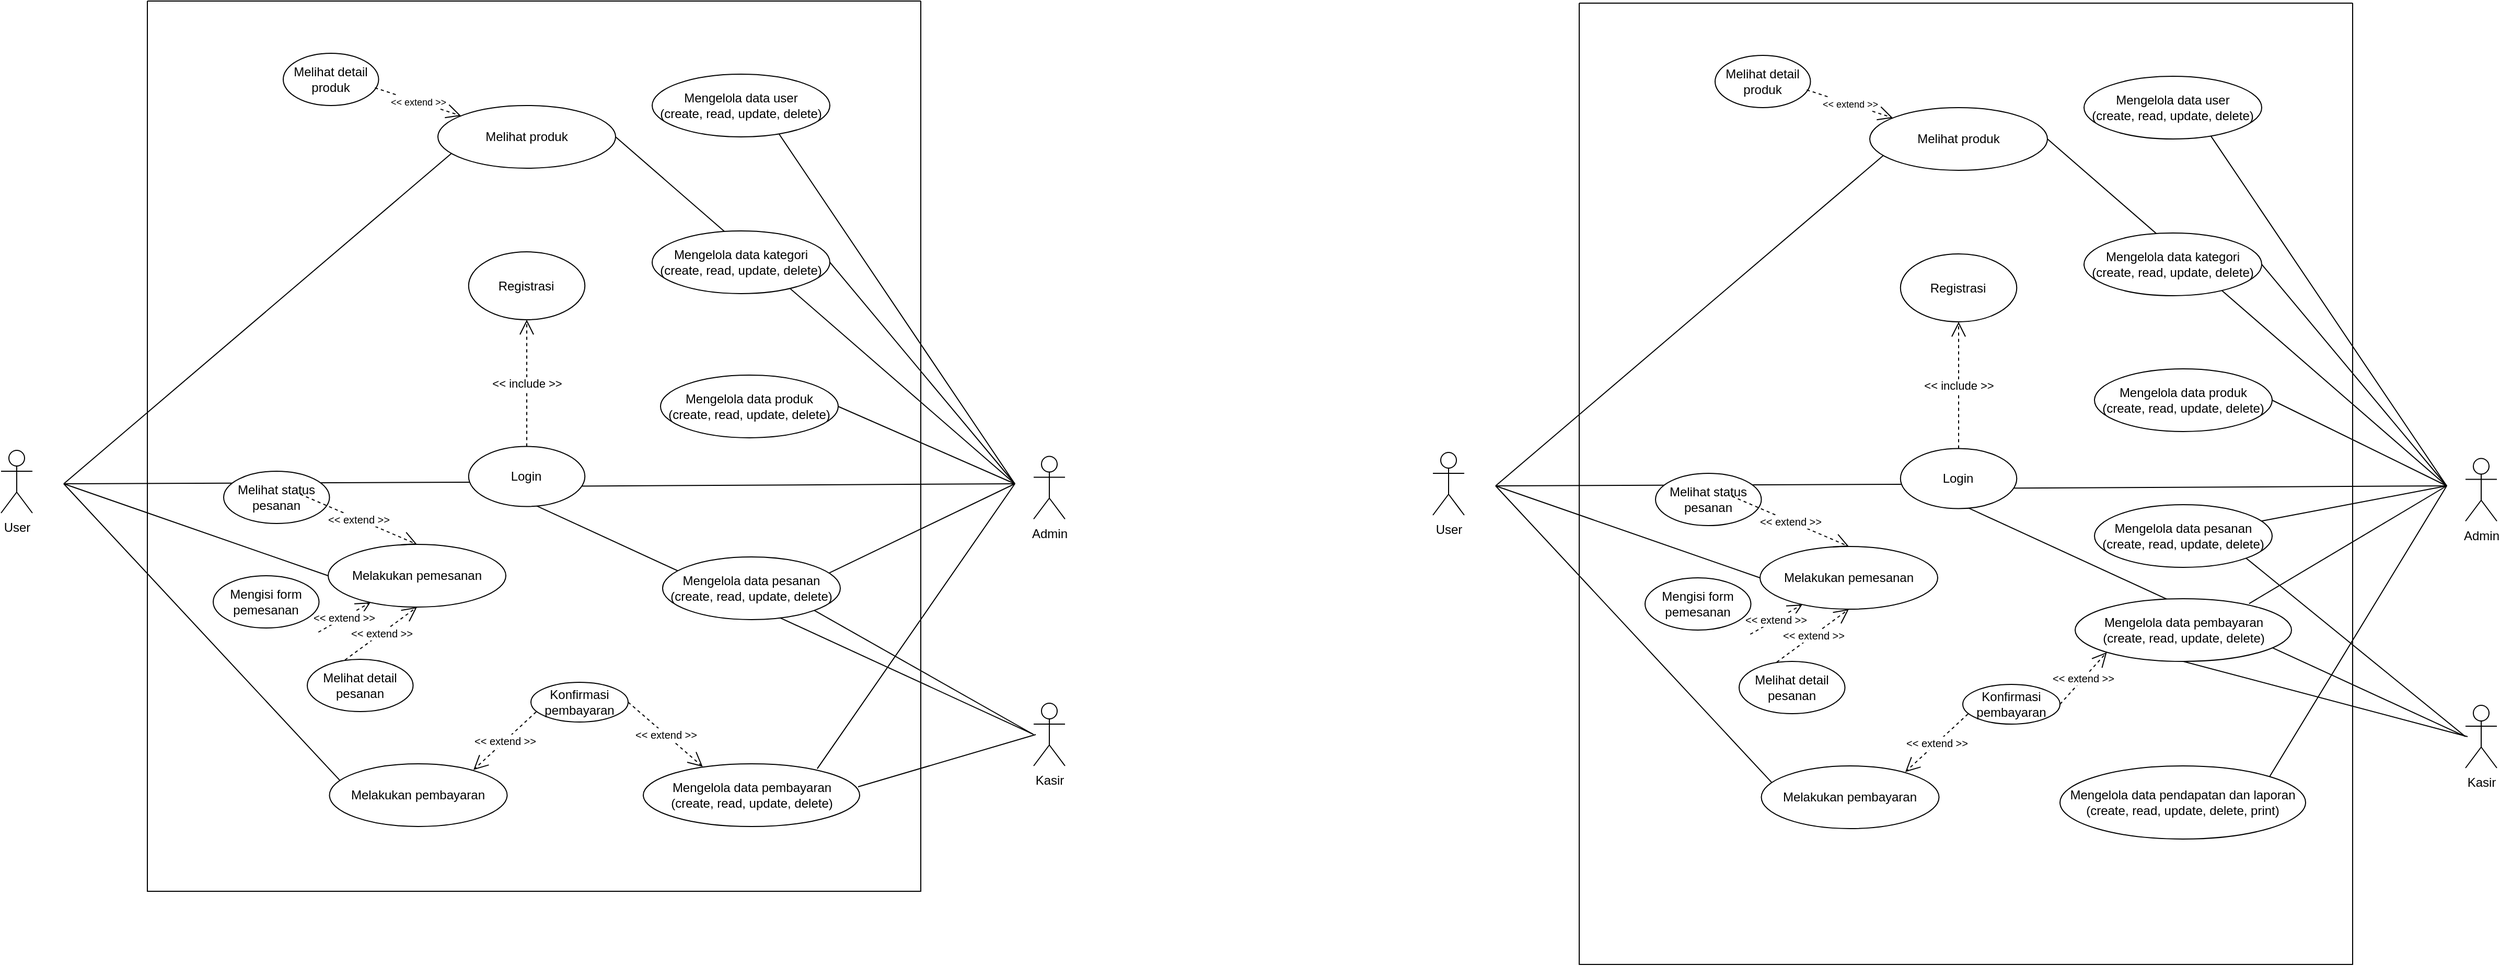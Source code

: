 <mxfile version="21.7.2" type="github">
  <diagram name="Halaman-1" id="SpSvkP5DoRW-E338OvqQ">
    <mxGraphModel dx="1706" dy="1086" grid="1" gridSize="10" guides="1" tooltips="1" connect="1" arrows="1" fold="1" page="1" pageScale="1" pageWidth="827" pageHeight="1169" math="0" shadow="0">
      <root>
        <mxCell id="0" />
        <mxCell id="1" parent="0" />
        <mxCell id="OLCK0erQXkYcPKT3nIOD-5" value="" style="endArrow=none;html=1;rounded=0;exitX=0.563;exitY=0.97;exitDx=0;exitDy=0;exitPerimeter=0;" edge="1" parent="1" source="BRkl_YbtjnHXMuviLTS4-8">
          <mxGeometry width="50" height="50" relative="1" as="geometry">
            <mxPoint x="1199" y="769.997" as="sourcePoint" />
            <mxPoint x="1307" y="829.42" as="targetPoint" />
          </mxGeometry>
        </mxCell>
        <mxCell id="BRkl_YbtjnHXMuviLTS4-3" value="Admin" style="shape=umlActor;verticalLabelPosition=bottom;verticalAlign=top;html=1;outlineConnect=0;" parent="1" vertex="1">
          <mxGeometry x="1308" y="563.75" width="30" height="60" as="geometry" />
        </mxCell>
        <mxCell id="BRkl_YbtjnHXMuviLTS4-7" value="User" style="shape=umlActor;verticalLabelPosition=bottom;verticalAlign=top;html=1;outlineConnect=0;" parent="1" vertex="1">
          <mxGeometry x="320" y="558" width="30" height="60" as="geometry" />
        </mxCell>
        <mxCell id="BRkl_YbtjnHXMuviLTS4-40" value="" style="endArrow=none;html=1;rounded=0;entryX=0.006;entryY=0.596;entryDx=0;entryDy=0;entryPerimeter=0;" parent="1" target="BRkl_YbtjnHXMuviLTS4-8" edge="1">
          <mxGeometry width="50" height="50" relative="1" as="geometry">
            <mxPoint x="380" y="590" as="sourcePoint" />
            <mxPoint x="740" y="590" as="targetPoint" />
          </mxGeometry>
        </mxCell>
        <mxCell id="BRkl_YbtjnHXMuviLTS4-41" value="" style="endArrow=none;html=1;rounded=0;" parent="1" edge="1">
          <mxGeometry width="50" height="50" relative="1" as="geometry">
            <mxPoint x="850.62" y="592.33" as="sourcePoint" />
            <mxPoint x="1290" y="590" as="targetPoint" />
          </mxGeometry>
        </mxCell>
        <mxCell id="BRkl_YbtjnHXMuviLTS4-42" value="" style="endArrow=none;html=1;rounded=0;exitX=1;exitY=0.5;exitDx=0;exitDy=0;" parent="1" source="BRkl_YbtjnHXMuviLTS4-15" edge="1">
          <mxGeometry width="50" height="50" relative="1" as="geometry">
            <mxPoint x="1120" y="519.66" as="sourcePoint" />
            <mxPoint x="1290" y="590" as="targetPoint" />
          </mxGeometry>
        </mxCell>
        <mxCell id="BRkl_YbtjnHXMuviLTS4-43" value="" style="endArrow=none;html=1;rounded=0;exitX=1;exitY=0.5;exitDx=0;exitDy=0;" parent="1" source="BRkl_YbtjnHXMuviLTS4-14" edge="1">
          <mxGeometry width="50" height="50" relative="1" as="geometry">
            <mxPoint x="1120" y="410.0" as="sourcePoint" />
            <mxPoint x="1290" y="590" as="targetPoint" />
          </mxGeometry>
        </mxCell>
        <mxCell id="BRkl_YbtjnHXMuviLTS4-44" value="" style="endArrow=none;html=1;rounded=0;exitX=0.708;exitY=0.928;exitDx=0;exitDy=0;exitPerimeter=0;" parent="1" source="BRkl_YbtjnHXMuviLTS4-12" edge="1">
          <mxGeometry width="50" height="50" relative="1" as="geometry">
            <mxPoint x="1120" y="300.0" as="sourcePoint" />
            <mxPoint x="1290" y="590" as="targetPoint" />
          </mxGeometry>
        </mxCell>
        <mxCell id="BRkl_YbtjnHXMuviLTS4-45" value="" style="endArrow=none;html=1;rounded=0;exitX=0.929;exitY=0.267;exitDx=0;exitDy=0;exitPerimeter=0;" parent="1" source="BRkl_YbtjnHXMuviLTS4-16" edge="1">
          <mxGeometry width="50" height="50" relative="1" as="geometry">
            <mxPoint x="1120" y="660.0" as="sourcePoint" />
            <mxPoint x="1290" y="590" as="targetPoint" />
          </mxGeometry>
        </mxCell>
        <mxCell id="BRkl_YbtjnHXMuviLTS4-46" value="" style="endArrow=none;html=1;rounded=0;exitX=0.804;exitY=0.078;exitDx=0;exitDy=0;exitPerimeter=0;" parent="1" source="BRkl_YbtjnHXMuviLTS4-17" edge="1">
          <mxGeometry width="50" height="50" relative="1" as="geometry">
            <mxPoint x="1120" y="770.0" as="sourcePoint" />
            <mxPoint x="1290" y="590" as="targetPoint" />
          </mxGeometry>
        </mxCell>
        <mxCell id="BRkl_YbtjnHXMuviLTS4-48" value="" style="endArrow=none;html=1;rounded=0;exitX=1;exitY=0.5;exitDx=0;exitDy=0;" parent="1" source="BRkl_YbtjnHXMuviLTS4-20" edge="1">
          <mxGeometry width="50" height="50" relative="1" as="geometry">
            <mxPoint x="861.25" y="320.0" as="sourcePoint" />
            <mxPoint x="1290" y="590" as="targetPoint" />
          </mxGeometry>
        </mxCell>
        <mxCell id="BRkl_YbtjnHXMuviLTS4-51" value="" style="endArrow=none;html=1;rounded=0;entryX=0.063;entryY=0.278;entryDx=0;entryDy=0;entryPerimeter=0;" parent="1" target="BRkl_YbtjnHXMuviLTS4-21" edge="1">
          <mxGeometry width="50" height="50" relative="1" as="geometry">
            <mxPoint x="380" y="590" as="sourcePoint" />
            <mxPoint x="500" y="880" as="targetPoint" />
          </mxGeometry>
        </mxCell>
        <mxCell id="BRkl_YbtjnHXMuviLTS4-52" value="" style="endArrow=none;html=1;rounded=0;entryX=0;entryY=0.5;entryDx=0;entryDy=0;" parent="1" target="BRkl_YbtjnHXMuviLTS4-19" edge="1">
          <mxGeometry width="50" height="50" relative="1" as="geometry">
            <mxPoint x="380" y="590" as="sourcePoint" />
            <mxPoint x="550" y="843.5" as="targetPoint" />
          </mxGeometry>
        </mxCell>
        <mxCell id="BRkl_YbtjnHXMuviLTS4-53" value="" style="endArrow=none;html=1;rounded=0;entryX=0.075;entryY=0.767;entryDx=0;entryDy=0;entryPerimeter=0;" parent="1" target="BRkl_YbtjnHXMuviLTS4-20" edge="1">
          <mxGeometry width="50" height="50" relative="1" as="geometry">
            <mxPoint x="380" y="590" as="sourcePoint" />
            <mxPoint x="691" y="725" as="targetPoint" />
          </mxGeometry>
        </mxCell>
        <mxCell id="BRkl_YbtjnHXMuviLTS4-59" value="" style="swimlane;startSize=0;" parent="1" vertex="1">
          <mxGeometry x="460" y="128" width="740" height="852" as="geometry" />
        </mxCell>
        <mxCell id="BRkl_YbtjnHXMuviLTS4-27" value="Melihat detail pesanan" style="ellipse;whiteSpace=wrap;html=1;" parent="BRkl_YbtjnHXMuviLTS4-59" vertex="1">
          <mxGeometry x="153" y="630" width="101.25" height="50" as="geometry" />
        </mxCell>
        <mxCell id="BRkl_YbtjnHXMuviLTS4-19" value="Melakukan pemesanan" style="ellipse;whiteSpace=wrap;html=1;" parent="BRkl_YbtjnHXMuviLTS4-59" vertex="1">
          <mxGeometry x="173" y="520" width="170" height="60" as="geometry" />
        </mxCell>
        <mxCell id="BRkl_YbtjnHXMuviLTS4-62" value="&lt;font style=&quot;font-size: 10px;&quot;&gt;&amp;lt;&amp;lt; extend &amp;gt;&amp;gt;&lt;/font&gt;" style="endArrow=open;endSize=12;dashed=1;html=1;rounded=0;exitX=0.356;exitY=0.013;exitDx=0;exitDy=0;entryX=0.5;entryY=1;entryDx=0;entryDy=0;exitPerimeter=0;" parent="BRkl_YbtjnHXMuviLTS4-59" source="BRkl_YbtjnHXMuviLTS4-27" target="BRkl_YbtjnHXMuviLTS4-19" edge="1">
          <mxGeometry width="160" relative="1" as="geometry">
            <mxPoint x="135.87" y="614" as="sourcePoint" />
            <mxPoint x="199.87" y="540" as="targetPoint" />
          </mxGeometry>
        </mxCell>
        <mxCell id="BRkl_YbtjnHXMuviLTS4-63" value="&lt;font style=&quot;font-size: 10px;&quot;&gt;&amp;lt;&amp;lt; extend &amp;gt;&amp;gt;&lt;/font&gt;" style="endArrow=open;endSize=12;dashed=1;html=1;rounded=0;exitX=0.994;exitY=0.68;exitDx=0;exitDy=0;exitPerimeter=0;" parent="BRkl_YbtjnHXMuviLTS4-59" target="BRkl_YbtjnHXMuviLTS4-19" edge="1">
          <mxGeometry width="160" relative="1" as="geometry">
            <mxPoint x="163.642" y="604" as="sourcePoint" />
            <mxPoint x="197" y="506" as="targetPoint" />
          </mxGeometry>
        </mxCell>
        <mxCell id="BRkl_YbtjnHXMuviLTS4-28" value="Melihat status pesanan" style="ellipse;whiteSpace=wrap;html=1;" parent="BRkl_YbtjnHXMuviLTS4-59" vertex="1">
          <mxGeometry x="73" y="450" width="101.25" height="50" as="geometry" />
        </mxCell>
        <mxCell id="BRkl_YbtjnHXMuviLTS4-64" value="&lt;font style=&quot;font-size: 10px;&quot;&gt;&amp;lt;&amp;lt; extend &amp;gt;&amp;gt;&lt;/font&gt;" style="endArrow=open;endSize=12;dashed=1;html=1;rounded=0;exitX=0.724;exitY=0.04;exitDx=0;exitDy=0;entryX=0.5;entryY=0;entryDx=0;entryDy=0;exitPerimeter=0;" parent="BRkl_YbtjnHXMuviLTS4-59" target="BRkl_YbtjnHXMuviLTS4-19" edge="1">
          <mxGeometry width="160" relative="1" as="geometry">
            <mxPoint x="146.305" y="472" as="sourcePoint" />
            <mxPoint x="227" y="408" as="targetPoint" />
          </mxGeometry>
        </mxCell>
        <mxCell id="BRkl_YbtjnHXMuviLTS4-25" value="Mengisi form pemesanan" style="ellipse;whiteSpace=wrap;html=1;" parent="BRkl_YbtjnHXMuviLTS4-59" vertex="1">
          <mxGeometry x="63" y="550" width="101.25" height="50" as="geometry" />
        </mxCell>
        <mxCell id="BRkl_YbtjnHXMuviLTS4-12" value="Mengelola data user&lt;br&gt;(create, read, update, delete)" style="ellipse;whiteSpace=wrap;html=1;" parent="BRkl_YbtjnHXMuviLTS4-59" vertex="1">
          <mxGeometry x="483" y="70" width="170" height="60" as="geometry" />
        </mxCell>
        <mxCell id="BRkl_YbtjnHXMuviLTS4-14" value="Mengelola data kategori&lt;br&gt;(create, read, update, delete)" style="ellipse;whiteSpace=wrap;html=1;" parent="BRkl_YbtjnHXMuviLTS4-59" vertex="1">
          <mxGeometry x="483" y="220" width="170" height="60" as="geometry" />
        </mxCell>
        <mxCell id="BRkl_YbtjnHXMuviLTS4-29" style="edgeStyle=orthogonalEdgeStyle;rounded=0;orthogonalLoop=1;jettySize=auto;html=1;exitX=0.5;exitY=1;exitDx=0;exitDy=0;" parent="BRkl_YbtjnHXMuviLTS4-59" source="BRkl_YbtjnHXMuviLTS4-14" target="BRkl_YbtjnHXMuviLTS4-14" edge="1">
          <mxGeometry relative="1" as="geometry" />
        </mxCell>
        <mxCell id="BRkl_YbtjnHXMuviLTS4-11" value="Registrasi" style="ellipse;whiteSpace=wrap;html=1;" parent="BRkl_YbtjnHXMuviLTS4-59" vertex="1">
          <mxGeometry x="307.38" y="240" width="111.25" height="65" as="geometry" />
        </mxCell>
        <mxCell id="BRkl_YbtjnHXMuviLTS4-8" value="Login" style="ellipse;whiteSpace=wrap;html=1;" parent="BRkl_YbtjnHXMuviLTS4-59" vertex="1">
          <mxGeometry x="307.38" y="426.25" width="111.25" height="57.5" as="geometry" />
        </mxCell>
        <mxCell id="BRkl_YbtjnHXMuviLTS4-9" value="&amp;lt;&amp;lt; include &amp;gt;&amp;gt;" style="endArrow=open;endSize=12;dashed=1;html=1;rounded=0;entryX=0.5;entryY=1;entryDx=0;entryDy=0;exitX=0.5;exitY=0;exitDx=0;exitDy=0;" parent="BRkl_YbtjnHXMuviLTS4-59" source="BRkl_YbtjnHXMuviLTS4-8" target="BRkl_YbtjnHXMuviLTS4-11" edge="1">
          <mxGeometry width="160" relative="1" as="geometry">
            <mxPoint x="298" y="390" as="sourcePoint" />
            <mxPoint x="463" y="402.5" as="targetPoint" />
          </mxGeometry>
        </mxCell>
        <mxCell id="BRkl_YbtjnHXMuviLTS4-23" value="Melihat detail produk" style="ellipse;whiteSpace=wrap;html=1;" parent="BRkl_YbtjnHXMuviLTS4-59" vertex="1">
          <mxGeometry x="130" y="50" width="91.25" height="50" as="geometry" />
        </mxCell>
        <mxCell id="BRkl_YbtjnHXMuviLTS4-21" value="Melakukan pembayaran" style="ellipse;whiteSpace=wrap;html=1;" parent="BRkl_YbtjnHXMuviLTS4-59" vertex="1">
          <mxGeometry x="174.25" y="730" width="170" height="60" as="geometry" />
        </mxCell>
        <mxCell id="BRkl_YbtjnHXMuviLTS4-15" value="Mengelola data produk&lt;br&gt;(create, read, update, delete)" style="ellipse;whiteSpace=wrap;html=1;" parent="BRkl_YbtjnHXMuviLTS4-59" vertex="1">
          <mxGeometry x="491" y="358" width="170" height="60" as="geometry" />
        </mxCell>
        <mxCell id="BRkl_YbtjnHXMuviLTS4-16" value="Mengelola data pesanan&lt;br&gt;(create, read, update, delete)" style="ellipse;whiteSpace=wrap;html=1;" parent="BRkl_YbtjnHXMuviLTS4-59" vertex="1">
          <mxGeometry x="493" y="532" width="170" height="60" as="geometry" />
        </mxCell>
        <mxCell id="BRkl_YbtjnHXMuviLTS4-17" value="Mengelola data pembayaran&lt;br&gt;(create, read, update, delete)" style="ellipse;whiteSpace=wrap;html=1;" parent="BRkl_YbtjnHXMuviLTS4-59" vertex="1">
          <mxGeometry x="474.5" y="730" width="207" height="60" as="geometry" />
        </mxCell>
        <mxCell id="BRkl_YbtjnHXMuviLTS4-20" value="Melihat produk" style="ellipse;whiteSpace=wrap;html=1;" parent="BRkl_YbtjnHXMuviLTS4-59" vertex="1">
          <mxGeometry x="278" y="100" width="170" height="60" as="geometry" />
        </mxCell>
        <mxCell id="BRkl_YbtjnHXMuviLTS4-38" value="&lt;font style=&quot;font-size: 9px;&quot;&gt;&amp;lt;&amp;lt; extend &amp;gt;&amp;gt;&lt;/font&gt;" style="endArrow=open;endSize=12;dashed=1;html=1;rounded=0;exitX=0.961;exitY=0.661;exitDx=0;exitDy=0;exitPerimeter=0;" parent="BRkl_YbtjnHXMuviLTS4-59" source="BRkl_YbtjnHXMuviLTS4-23" target="BRkl_YbtjnHXMuviLTS4-20" edge="1">
          <mxGeometry width="160" relative="1" as="geometry">
            <mxPoint x="134.25" y="156" as="sourcePoint" />
            <mxPoint x="223" y="180" as="targetPoint" />
          </mxGeometry>
        </mxCell>
        <mxCell id="BRkl_YbtjnHXMuviLTS4-37" value="Konfirmasi pembayaran" style="ellipse;whiteSpace=wrap;html=1;" parent="BRkl_YbtjnHXMuviLTS4-59" vertex="1">
          <mxGeometry x="367" y="652" width="93" height="38" as="geometry" />
        </mxCell>
        <mxCell id="BRkl_YbtjnHXMuviLTS4-54" value="&lt;font style=&quot;font-size: 10px;&quot;&gt;&amp;lt;&amp;lt; extend &amp;gt;&amp;gt;&lt;/font&gt;" style="endArrow=open;endSize=12;dashed=1;html=1;rounded=0;exitX=1;exitY=0.5;exitDx=0;exitDy=0;entryX=0.275;entryY=0.047;entryDx=0;entryDy=0;entryPerimeter=0;" parent="BRkl_YbtjnHXMuviLTS4-59" source="BRkl_YbtjnHXMuviLTS4-37" target="BRkl_YbtjnHXMuviLTS4-17" edge="1">
          <mxGeometry width="160" relative="1" as="geometry">
            <mxPoint x="443" y="676" as="sourcePoint" />
            <mxPoint x="518" y="712" as="targetPoint" />
          </mxGeometry>
        </mxCell>
        <mxCell id="BRkl_YbtjnHXMuviLTS4-56" value="&lt;font style=&quot;font-size: 10px;&quot;&gt;&amp;lt;&amp;lt; extend &amp;gt;&amp;gt;&lt;/font&gt;" style="endArrow=open;endSize=12;dashed=1;html=1;rounded=0;entryX=0.81;entryY=0.098;entryDx=0;entryDy=0;entryPerimeter=0;exitX=0.053;exitY=0.746;exitDx=0;exitDy=0;exitPerimeter=0;" parent="BRkl_YbtjnHXMuviLTS4-59" source="BRkl_YbtjnHXMuviLTS4-37" target="BRkl_YbtjnHXMuviLTS4-21" edge="1">
          <mxGeometry width="160" relative="1" as="geometry">
            <mxPoint x="326.746" y="890" as="sourcePoint" />
            <mxPoint x="343" y="712" as="targetPoint" />
          </mxGeometry>
        </mxCell>
        <mxCell id="OLCK0erQXkYcPKT3nIOD-6" value="" style="endArrow=none;html=1;rounded=0;" edge="1" parent="BRkl_YbtjnHXMuviLTS4-59">
          <mxGeometry width="50" height="50" relative="1" as="geometry">
            <mxPoint x="680" y="752" as="sourcePoint" />
            <mxPoint x="850" y="702" as="targetPoint" />
          </mxGeometry>
        </mxCell>
        <mxCell id="OLCK0erQXkYcPKT3nIOD-1" value="Kasir" style="shape=umlActor;verticalLabelPosition=bottom;verticalAlign=top;html=1;outlineConnect=0;" vertex="1" parent="1">
          <mxGeometry x="1308" y="800" width="30" height="60" as="geometry" />
        </mxCell>
        <mxCell id="OLCK0erQXkYcPKT3nIOD-4" value="" style="endArrow=none;html=1;rounded=0;exitX=1;exitY=1;exitDx=0;exitDy=0;" edge="1" parent="1" source="BRkl_YbtjnHXMuviLTS4-16">
          <mxGeometry width="50" height="50" relative="1" as="geometry">
            <mxPoint x="1139" y="1108" as="sourcePoint" />
            <mxPoint x="1308" y="830" as="targetPoint" />
          </mxGeometry>
        </mxCell>
        <mxCell id="OLCK0erQXkYcPKT3nIOD-94" value="" style="endArrow=none;html=1;rounded=0;exitX=0.563;exitY=0.97;exitDx=0;exitDy=0;exitPerimeter=0;" edge="1" parent="1" source="OLCK0erQXkYcPKT3nIOD-121">
          <mxGeometry width="50" height="50" relative="1" as="geometry">
            <mxPoint x="2569" y="771.997" as="sourcePoint" />
            <mxPoint x="2677" y="831.42" as="targetPoint" />
          </mxGeometry>
        </mxCell>
        <mxCell id="OLCK0erQXkYcPKT3nIOD-95" value="Admin" style="shape=umlActor;verticalLabelPosition=bottom;verticalAlign=top;html=1;outlineConnect=0;" vertex="1" parent="1">
          <mxGeometry x="2678" y="565.75" width="30" height="60" as="geometry" />
        </mxCell>
        <mxCell id="OLCK0erQXkYcPKT3nIOD-96" value="User" style="shape=umlActor;verticalLabelPosition=bottom;verticalAlign=top;html=1;outlineConnect=0;" vertex="1" parent="1">
          <mxGeometry x="1690" y="560" width="30" height="60" as="geometry" />
        </mxCell>
        <mxCell id="OLCK0erQXkYcPKT3nIOD-97" value="" style="endArrow=none;html=1;rounded=0;entryX=0.006;entryY=0.596;entryDx=0;entryDy=0;entryPerimeter=0;" edge="1" parent="1" target="OLCK0erQXkYcPKT3nIOD-121">
          <mxGeometry width="50" height="50" relative="1" as="geometry">
            <mxPoint x="1750" y="592" as="sourcePoint" />
            <mxPoint x="2110" y="592" as="targetPoint" />
          </mxGeometry>
        </mxCell>
        <mxCell id="OLCK0erQXkYcPKT3nIOD-98" value="" style="endArrow=none;html=1;rounded=0;" edge="1" parent="1">
          <mxGeometry width="50" height="50" relative="1" as="geometry">
            <mxPoint x="2220.62" y="594.33" as="sourcePoint" />
            <mxPoint x="2660" y="592" as="targetPoint" />
          </mxGeometry>
        </mxCell>
        <mxCell id="OLCK0erQXkYcPKT3nIOD-99" value="" style="endArrow=none;html=1;rounded=0;exitX=1;exitY=0.5;exitDx=0;exitDy=0;" edge="1" parent="1" source="OLCK0erQXkYcPKT3nIOD-125">
          <mxGeometry width="50" height="50" relative="1" as="geometry">
            <mxPoint x="2490" y="521.66" as="sourcePoint" />
            <mxPoint x="2660" y="592" as="targetPoint" />
          </mxGeometry>
        </mxCell>
        <mxCell id="OLCK0erQXkYcPKT3nIOD-100" value="" style="endArrow=none;html=1;rounded=0;exitX=1;exitY=0.5;exitDx=0;exitDy=0;" edge="1" parent="1" source="OLCK0erQXkYcPKT3nIOD-118">
          <mxGeometry width="50" height="50" relative="1" as="geometry">
            <mxPoint x="2490" y="412.0" as="sourcePoint" />
            <mxPoint x="2660" y="592" as="targetPoint" />
          </mxGeometry>
        </mxCell>
        <mxCell id="OLCK0erQXkYcPKT3nIOD-101" value="" style="endArrow=none;html=1;rounded=0;exitX=0.708;exitY=0.928;exitDx=0;exitDy=0;exitPerimeter=0;" edge="1" parent="1" source="OLCK0erQXkYcPKT3nIOD-117">
          <mxGeometry width="50" height="50" relative="1" as="geometry">
            <mxPoint x="2490" y="302.0" as="sourcePoint" />
            <mxPoint x="2660" y="592" as="targetPoint" />
          </mxGeometry>
        </mxCell>
        <mxCell id="OLCK0erQXkYcPKT3nIOD-102" value="" style="endArrow=none;html=1;rounded=0;exitX=0.929;exitY=0.267;exitDx=0;exitDy=0;exitPerimeter=0;" edge="1" parent="1" source="OLCK0erQXkYcPKT3nIOD-126">
          <mxGeometry width="50" height="50" relative="1" as="geometry">
            <mxPoint x="2490" y="662.0" as="sourcePoint" />
            <mxPoint x="2660" y="592" as="targetPoint" />
          </mxGeometry>
        </mxCell>
        <mxCell id="OLCK0erQXkYcPKT3nIOD-103" value="" style="endArrow=none;html=1;rounded=0;exitX=0.804;exitY=0.078;exitDx=0;exitDy=0;exitPerimeter=0;" edge="1" parent="1" source="OLCK0erQXkYcPKT3nIOD-127">
          <mxGeometry width="50" height="50" relative="1" as="geometry">
            <mxPoint x="2490" y="772.0" as="sourcePoint" />
            <mxPoint x="2660" y="592" as="targetPoint" />
          </mxGeometry>
        </mxCell>
        <mxCell id="OLCK0erQXkYcPKT3nIOD-104" value="" style="endArrow=none;html=1;rounded=0;exitX=1;exitY=0;exitDx=0;exitDy=0;" edge="1" parent="1" source="OLCK0erQXkYcPKT3nIOD-128">
          <mxGeometry width="50" height="50" relative="1" as="geometry">
            <mxPoint x="2515" y="892.0" as="sourcePoint" />
            <mxPoint x="2660" y="592" as="targetPoint" />
          </mxGeometry>
        </mxCell>
        <mxCell id="OLCK0erQXkYcPKT3nIOD-105" value="" style="endArrow=none;html=1;rounded=0;exitX=1;exitY=0.5;exitDx=0;exitDy=0;" edge="1" parent="1" source="OLCK0erQXkYcPKT3nIOD-129">
          <mxGeometry width="50" height="50" relative="1" as="geometry">
            <mxPoint x="2231.25" y="322.0" as="sourcePoint" />
            <mxPoint x="2660" y="592" as="targetPoint" />
          </mxGeometry>
        </mxCell>
        <mxCell id="OLCK0erQXkYcPKT3nIOD-106" value="" style="endArrow=none;html=1;rounded=0;entryX=0.063;entryY=0.278;entryDx=0;entryDy=0;entryPerimeter=0;" edge="1" parent="1" target="OLCK0erQXkYcPKT3nIOD-124">
          <mxGeometry width="50" height="50" relative="1" as="geometry">
            <mxPoint x="1750" y="592" as="sourcePoint" />
            <mxPoint x="1870" y="882" as="targetPoint" />
          </mxGeometry>
        </mxCell>
        <mxCell id="OLCK0erQXkYcPKT3nIOD-107" value="" style="endArrow=none;html=1;rounded=0;entryX=0;entryY=0.5;entryDx=0;entryDy=0;" edge="1" parent="1" target="OLCK0erQXkYcPKT3nIOD-111">
          <mxGeometry width="50" height="50" relative="1" as="geometry">
            <mxPoint x="1750" y="592" as="sourcePoint" />
            <mxPoint x="1920" y="845.5" as="targetPoint" />
          </mxGeometry>
        </mxCell>
        <mxCell id="OLCK0erQXkYcPKT3nIOD-108" value="" style="endArrow=none;html=1;rounded=0;entryX=0.075;entryY=0.767;entryDx=0;entryDy=0;entryPerimeter=0;" edge="1" parent="1" target="OLCK0erQXkYcPKT3nIOD-129">
          <mxGeometry width="50" height="50" relative="1" as="geometry">
            <mxPoint x="1750" y="592" as="sourcePoint" />
            <mxPoint x="2061" y="727" as="targetPoint" />
          </mxGeometry>
        </mxCell>
        <mxCell id="OLCK0erQXkYcPKT3nIOD-109" value="" style="swimlane;startSize=0;" vertex="1" parent="1">
          <mxGeometry x="1830" y="130" width="740" height="920" as="geometry" />
        </mxCell>
        <mxCell id="OLCK0erQXkYcPKT3nIOD-110" value="Melihat detail pesanan" style="ellipse;whiteSpace=wrap;html=1;" vertex="1" parent="OLCK0erQXkYcPKT3nIOD-109">
          <mxGeometry x="153" y="630" width="101.25" height="50" as="geometry" />
        </mxCell>
        <mxCell id="OLCK0erQXkYcPKT3nIOD-111" value="Melakukan pemesanan" style="ellipse;whiteSpace=wrap;html=1;" vertex="1" parent="OLCK0erQXkYcPKT3nIOD-109">
          <mxGeometry x="173" y="520" width="170" height="60" as="geometry" />
        </mxCell>
        <mxCell id="OLCK0erQXkYcPKT3nIOD-112" value="&lt;font style=&quot;font-size: 10px;&quot;&gt;&amp;lt;&amp;lt; extend &amp;gt;&amp;gt;&lt;/font&gt;" style="endArrow=open;endSize=12;dashed=1;html=1;rounded=0;exitX=0.356;exitY=0.013;exitDx=0;exitDy=0;entryX=0.5;entryY=1;entryDx=0;entryDy=0;exitPerimeter=0;" edge="1" parent="OLCK0erQXkYcPKT3nIOD-109" source="OLCK0erQXkYcPKT3nIOD-110" target="OLCK0erQXkYcPKT3nIOD-111">
          <mxGeometry width="160" relative="1" as="geometry">
            <mxPoint x="135.87" y="614" as="sourcePoint" />
            <mxPoint x="199.87" y="540" as="targetPoint" />
          </mxGeometry>
        </mxCell>
        <mxCell id="OLCK0erQXkYcPKT3nIOD-113" value="&lt;font style=&quot;font-size: 10px;&quot;&gt;&amp;lt;&amp;lt; extend &amp;gt;&amp;gt;&lt;/font&gt;" style="endArrow=open;endSize=12;dashed=1;html=1;rounded=0;exitX=0.994;exitY=0.68;exitDx=0;exitDy=0;exitPerimeter=0;" edge="1" parent="OLCK0erQXkYcPKT3nIOD-109" target="OLCK0erQXkYcPKT3nIOD-111">
          <mxGeometry width="160" relative="1" as="geometry">
            <mxPoint x="163.642" y="604" as="sourcePoint" />
            <mxPoint x="197" y="506" as="targetPoint" />
          </mxGeometry>
        </mxCell>
        <mxCell id="OLCK0erQXkYcPKT3nIOD-114" value="Melihat status pesanan" style="ellipse;whiteSpace=wrap;html=1;" vertex="1" parent="OLCK0erQXkYcPKT3nIOD-109">
          <mxGeometry x="73" y="450" width="101.25" height="50" as="geometry" />
        </mxCell>
        <mxCell id="OLCK0erQXkYcPKT3nIOD-115" value="&lt;font style=&quot;font-size: 10px;&quot;&gt;&amp;lt;&amp;lt; extend &amp;gt;&amp;gt;&lt;/font&gt;" style="endArrow=open;endSize=12;dashed=1;html=1;rounded=0;exitX=0.724;exitY=0.04;exitDx=0;exitDy=0;entryX=0.5;entryY=0;entryDx=0;entryDy=0;exitPerimeter=0;" edge="1" parent="OLCK0erQXkYcPKT3nIOD-109" target="OLCK0erQXkYcPKT3nIOD-111">
          <mxGeometry width="160" relative="1" as="geometry">
            <mxPoint x="146.305" y="472" as="sourcePoint" />
            <mxPoint x="227" y="408" as="targetPoint" />
          </mxGeometry>
        </mxCell>
        <mxCell id="OLCK0erQXkYcPKT3nIOD-116" value="Mengisi form pemesanan" style="ellipse;whiteSpace=wrap;html=1;" vertex="1" parent="OLCK0erQXkYcPKT3nIOD-109">
          <mxGeometry x="63" y="550" width="101.25" height="50" as="geometry" />
        </mxCell>
        <mxCell id="OLCK0erQXkYcPKT3nIOD-117" value="Mengelola data user&lt;br&gt;(create, read, update, delete)" style="ellipse;whiteSpace=wrap;html=1;" vertex="1" parent="OLCK0erQXkYcPKT3nIOD-109">
          <mxGeometry x="483" y="70" width="170" height="60" as="geometry" />
        </mxCell>
        <mxCell id="OLCK0erQXkYcPKT3nIOD-118" value="Mengelola data kategori&lt;br&gt;(create, read, update, delete)" style="ellipse;whiteSpace=wrap;html=1;" vertex="1" parent="OLCK0erQXkYcPKT3nIOD-109">
          <mxGeometry x="483" y="220" width="170" height="60" as="geometry" />
        </mxCell>
        <mxCell id="OLCK0erQXkYcPKT3nIOD-119" style="edgeStyle=orthogonalEdgeStyle;rounded=0;orthogonalLoop=1;jettySize=auto;html=1;exitX=0.5;exitY=1;exitDx=0;exitDy=0;" edge="1" parent="OLCK0erQXkYcPKT3nIOD-109" source="OLCK0erQXkYcPKT3nIOD-118" target="OLCK0erQXkYcPKT3nIOD-118">
          <mxGeometry relative="1" as="geometry" />
        </mxCell>
        <mxCell id="OLCK0erQXkYcPKT3nIOD-120" value="Registrasi" style="ellipse;whiteSpace=wrap;html=1;" vertex="1" parent="OLCK0erQXkYcPKT3nIOD-109">
          <mxGeometry x="307.38" y="240" width="111.25" height="65" as="geometry" />
        </mxCell>
        <mxCell id="OLCK0erQXkYcPKT3nIOD-121" value="Login" style="ellipse;whiteSpace=wrap;html=1;" vertex="1" parent="OLCK0erQXkYcPKT3nIOD-109">
          <mxGeometry x="307.38" y="426.25" width="111.25" height="57.5" as="geometry" />
        </mxCell>
        <mxCell id="OLCK0erQXkYcPKT3nIOD-122" value="&amp;lt;&amp;lt; include &amp;gt;&amp;gt;" style="endArrow=open;endSize=12;dashed=1;html=1;rounded=0;entryX=0.5;entryY=1;entryDx=0;entryDy=0;exitX=0.5;exitY=0;exitDx=0;exitDy=0;" edge="1" parent="OLCK0erQXkYcPKT3nIOD-109" source="OLCK0erQXkYcPKT3nIOD-121" target="OLCK0erQXkYcPKT3nIOD-120">
          <mxGeometry width="160" relative="1" as="geometry">
            <mxPoint x="298" y="390" as="sourcePoint" />
            <mxPoint x="463" y="402.5" as="targetPoint" />
          </mxGeometry>
        </mxCell>
        <mxCell id="OLCK0erQXkYcPKT3nIOD-123" value="Melihat detail produk" style="ellipse;whiteSpace=wrap;html=1;" vertex="1" parent="OLCK0erQXkYcPKT3nIOD-109">
          <mxGeometry x="130" y="50" width="91.25" height="50" as="geometry" />
        </mxCell>
        <mxCell id="OLCK0erQXkYcPKT3nIOD-124" value="Melakukan pembayaran" style="ellipse;whiteSpace=wrap;html=1;" vertex="1" parent="OLCK0erQXkYcPKT3nIOD-109">
          <mxGeometry x="174.25" y="730" width="170" height="60" as="geometry" />
        </mxCell>
        <mxCell id="OLCK0erQXkYcPKT3nIOD-125" value="Mengelola data produk&lt;br&gt;(create, read, update, delete)" style="ellipse;whiteSpace=wrap;html=1;" vertex="1" parent="OLCK0erQXkYcPKT3nIOD-109">
          <mxGeometry x="493" y="350" width="170" height="60" as="geometry" />
        </mxCell>
        <mxCell id="OLCK0erQXkYcPKT3nIOD-126" value="Mengelola data pesanan&lt;br&gt;(create, read, update, delete)" style="ellipse;whiteSpace=wrap;html=1;" vertex="1" parent="OLCK0erQXkYcPKT3nIOD-109">
          <mxGeometry x="493" y="480" width="170" height="60" as="geometry" />
        </mxCell>
        <mxCell id="OLCK0erQXkYcPKT3nIOD-127" value="Mengelola data pembayaran&lt;br&gt;(create, read, update, delete)" style="ellipse;whiteSpace=wrap;html=1;" vertex="1" parent="OLCK0erQXkYcPKT3nIOD-109">
          <mxGeometry x="474.5" y="570" width="207" height="60" as="geometry" />
        </mxCell>
        <mxCell id="OLCK0erQXkYcPKT3nIOD-128" value="Mengelola data pendapatan dan laporan&lt;br&gt;(create, read, update, delete, print)" style="ellipse;whiteSpace=wrap;html=1;" vertex="1" parent="OLCK0erQXkYcPKT3nIOD-109">
          <mxGeometry x="460" y="730" width="235" height="70" as="geometry" />
        </mxCell>
        <mxCell id="OLCK0erQXkYcPKT3nIOD-129" value="Melihat produk" style="ellipse;whiteSpace=wrap;html=1;" vertex="1" parent="OLCK0erQXkYcPKT3nIOD-109">
          <mxGeometry x="278" y="100" width="170" height="60" as="geometry" />
        </mxCell>
        <mxCell id="OLCK0erQXkYcPKT3nIOD-130" value="&lt;font style=&quot;font-size: 9px;&quot;&gt;&amp;lt;&amp;lt; extend &amp;gt;&amp;gt;&lt;/font&gt;" style="endArrow=open;endSize=12;dashed=1;html=1;rounded=0;exitX=0.961;exitY=0.661;exitDx=0;exitDy=0;exitPerimeter=0;" edge="1" parent="OLCK0erQXkYcPKT3nIOD-109" source="OLCK0erQXkYcPKT3nIOD-123" target="OLCK0erQXkYcPKT3nIOD-129">
          <mxGeometry width="160" relative="1" as="geometry">
            <mxPoint x="134.25" y="156" as="sourcePoint" />
            <mxPoint x="223" y="180" as="targetPoint" />
          </mxGeometry>
        </mxCell>
        <mxCell id="OLCK0erQXkYcPKT3nIOD-131" value="Konfirmasi pembayaran" style="ellipse;whiteSpace=wrap;html=1;" vertex="1" parent="OLCK0erQXkYcPKT3nIOD-109">
          <mxGeometry x="367" y="652" width="93" height="38" as="geometry" />
        </mxCell>
        <mxCell id="OLCK0erQXkYcPKT3nIOD-132" value="&lt;font style=&quot;font-size: 10px;&quot;&gt;&amp;lt;&amp;lt; extend &amp;gt;&amp;gt;&lt;/font&gt;" style="endArrow=open;endSize=12;dashed=1;html=1;rounded=0;exitX=1;exitY=0.5;exitDx=0;exitDy=0;entryX=0;entryY=1;entryDx=0;entryDy=0;" edge="1" parent="OLCK0erQXkYcPKT3nIOD-109" source="OLCK0erQXkYcPKT3nIOD-131" target="OLCK0erQXkYcPKT3nIOD-127">
          <mxGeometry width="160" relative="1" as="geometry">
            <mxPoint x="443" y="676" as="sourcePoint" />
            <mxPoint x="518" y="712" as="targetPoint" />
          </mxGeometry>
        </mxCell>
        <mxCell id="OLCK0erQXkYcPKT3nIOD-133" value="&lt;font style=&quot;font-size: 10px;&quot;&gt;&amp;lt;&amp;lt; extend &amp;gt;&amp;gt;&lt;/font&gt;" style="endArrow=open;endSize=12;dashed=1;html=1;rounded=0;entryX=0.81;entryY=0.098;entryDx=0;entryDy=0;entryPerimeter=0;exitX=0.053;exitY=0.746;exitDx=0;exitDy=0;exitPerimeter=0;" edge="1" parent="OLCK0erQXkYcPKT3nIOD-109" source="OLCK0erQXkYcPKT3nIOD-131" target="OLCK0erQXkYcPKT3nIOD-124">
          <mxGeometry width="160" relative="1" as="geometry">
            <mxPoint x="326.746" y="890" as="sourcePoint" />
            <mxPoint x="343" y="712" as="targetPoint" />
          </mxGeometry>
        </mxCell>
        <mxCell id="OLCK0erQXkYcPKT3nIOD-134" value="" style="endArrow=none;html=1;rounded=0;exitX=0.5;exitY=1;exitDx=0;exitDy=0;" edge="1" parent="OLCK0erQXkYcPKT3nIOD-109" source="OLCK0erQXkYcPKT3nIOD-127">
          <mxGeometry width="50" height="50" relative="1" as="geometry">
            <mxPoint x="620" y="619" as="sourcePoint" />
            <mxPoint x="850" y="702" as="targetPoint" />
          </mxGeometry>
        </mxCell>
        <mxCell id="OLCK0erQXkYcPKT3nIOD-135" value="Kasir" style="shape=umlActor;verticalLabelPosition=bottom;verticalAlign=top;html=1;outlineConnect=0;" vertex="1" parent="1">
          <mxGeometry x="2678" y="802" width="30" height="60" as="geometry" />
        </mxCell>
        <mxCell id="OLCK0erQXkYcPKT3nIOD-136" value="" style="endArrow=none;html=1;rounded=0;exitX=1;exitY=1;exitDx=0;exitDy=0;" edge="1" parent="1" source="OLCK0erQXkYcPKT3nIOD-126">
          <mxGeometry width="50" height="50" relative="1" as="geometry">
            <mxPoint x="2509" y="1110" as="sourcePoint" />
            <mxPoint x="2678" y="832" as="targetPoint" />
          </mxGeometry>
        </mxCell>
      </root>
    </mxGraphModel>
  </diagram>
</mxfile>
